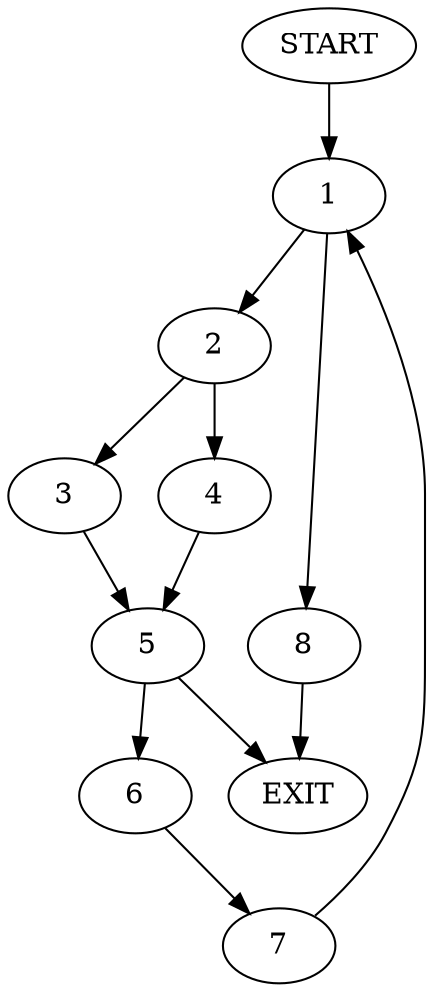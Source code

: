 digraph { 
0 [label="START"];
1;
2;
3;
4;
5;
6;
7;
8;
9[label="EXIT"];
0 -> 1;
1 -> 2;
1 -> 8;
2 -> 3;
2 -> 4;
3 -> 5;
4 -> 5;
5 -> 9;
5 -> 6;
6 -> 7;
7 -> 1;
8 -> 9;
}